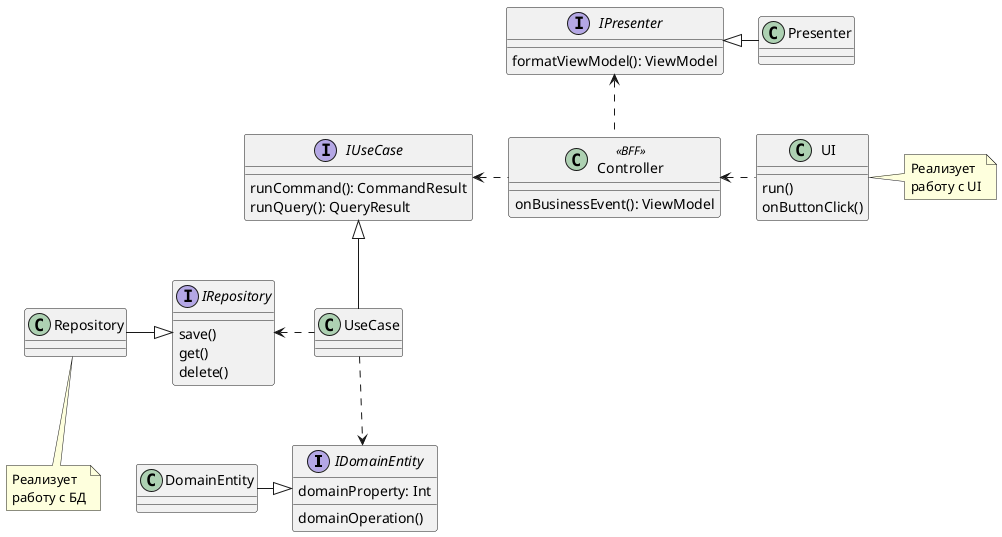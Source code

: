 @startuml
'https://plantuml.com/class-diagram

interface IDomainEntity{
    domainProperty: Int
    domainOperation()
}
class DomainEntity
DomainEntity -r-|> IDomainEntity

interface IRepository{
    save()
    get()
    delete()
}

class Repository
IRepository <|-l- Repository
note bottom of Repository: Реализует \nработу с БД

interface IPresenter{
    formatViewModel(): ViewModel
}

class Presenter{

}
IPresenter <|-r- Presenter


interface IUseCase{
    runCommand(): CommandResult
    runQuery(): QueryResult
}
class UseCase
IUseCase <|-d- UseCase

UseCase ..> IDomainEntity

class Controller <<BFF>>{
    onBusinessEvent(): ViewModel
}

Controller .l.> IUseCase
UseCase .l.> IRepository
Controller .u.> IPresenter

class UI{
    run()
    onButtonClick()
}
note right of UI: Реализует \nработу с UI

UI .l.> Controller

@enduml